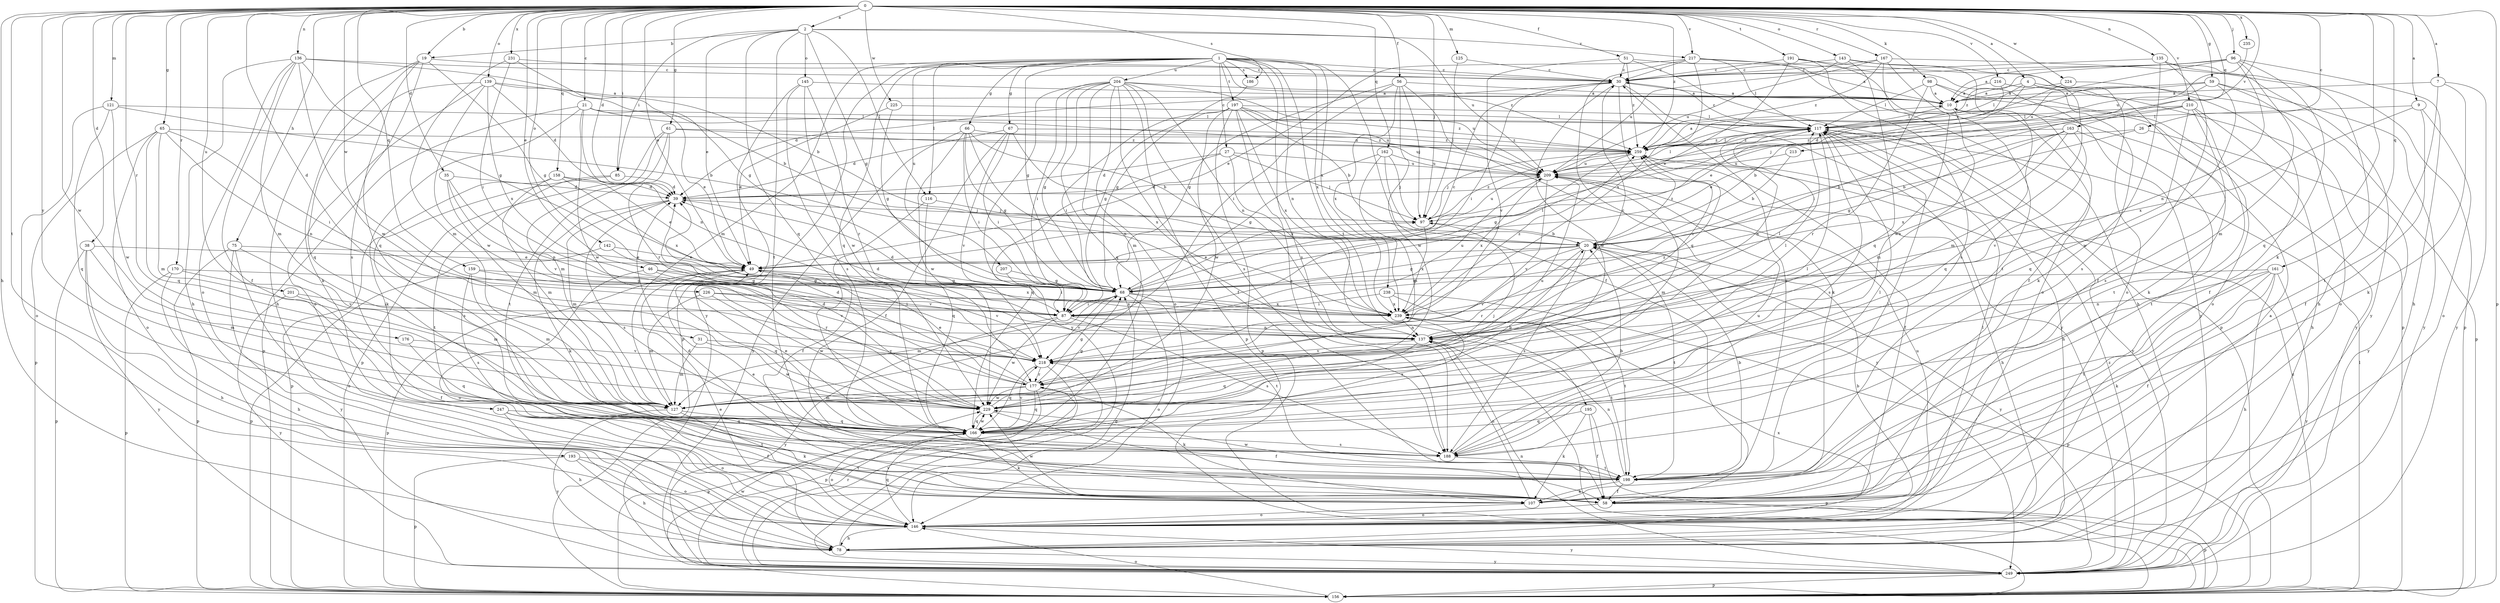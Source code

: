 strict digraph  {
0;
1;
2;
4;
7;
9;
10;
19;
20;
21;
26;
27;
30;
31;
35;
38;
39;
46;
49;
51;
56;
58;
59;
61;
65;
66;
67;
68;
75;
78;
85;
87;
96;
97;
98;
107;
116;
117;
121;
125;
127;
135;
136;
137;
139;
142;
143;
145;
146;
156;
158;
159;
161;
162;
163;
166;
167;
170;
176;
177;
186;
188;
191;
193;
195;
197;
198;
201;
204;
207;
209;
210;
213;
216;
217;
218;
224;
225;
226;
229;
231;
235;
238;
239;
247;
249;
259;
0 -> 2  [label=a];
0 -> 4  [label=a];
0 -> 7  [label=a];
0 -> 9  [label=a];
0 -> 19  [label=b];
0 -> 21  [label=c];
0 -> 26  [label=c];
0 -> 31  [label=d];
0 -> 35  [label=d];
0 -> 38  [label=d];
0 -> 39  [label=d];
0 -> 46  [label=e];
0 -> 49  [label=e];
0 -> 51  [label=f];
0 -> 56  [label=f];
0 -> 59  [label=g];
0 -> 61  [label=g];
0 -> 65  [label=g];
0 -> 75  [label=h];
0 -> 78  [label=h];
0 -> 85  [label=i];
0 -> 96  [label=j];
0 -> 97  [label=j];
0 -> 98  [label=k];
0 -> 107  [label=k];
0 -> 121  [label=m];
0 -> 125  [label=m];
0 -> 135  [label=n];
0 -> 136  [label=n];
0 -> 139  [label=o];
0 -> 142  [label=o];
0 -> 143  [label=o];
0 -> 156  [label=p];
0 -> 158  [label=q];
0 -> 159  [label=q];
0 -> 161  [label=q];
0 -> 162  [label=q];
0 -> 163  [label=q];
0 -> 167  [label=r];
0 -> 170  [label=r];
0 -> 176  [label=r];
0 -> 186  [label=s];
0 -> 191  [label=t];
0 -> 193  [label=t];
0 -> 201  [label=u];
0 -> 210  [label=v];
0 -> 213  [label=v];
0 -> 216  [label=v];
0 -> 217  [label=v];
0 -> 224  [label=w];
0 -> 225  [label=w];
0 -> 226  [label=w];
0 -> 229  [label=w];
0 -> 231  [label=x];
0 -> 235  [label=x];
0 -> 247  [label=y];
0 -> 259  [label=z];
1 -> 27  [label=c];
1 -> 30  [label=c];
1 -> 58  [label=f];
1 -> 66  [label=g];
1 -> 67  [label=g];
1 -> 68  [label=g];
1 -> 116  [label=l];
1 -> 127  [label=m];
1 -> 137  [label=n];
1 -> 166  [label=q];
1 -> 186  [label=s];
1 -> 188  [label=s];
1 -> 195  [label=t];
1 -> 197  [label=t];
1 -> 204  [label=u];
1 -> 207  [label=u];
1 -> 238  [label=x];
1 -> 239  [label=x];
1 -> 249  [label=y];
1 -> 259  [label=z];
2 -> 19  [label=b];
2 -> 49  [label=e];
2 -> 68  [label=g];
2 -> 85  [label=i];
2 -> 116  [label=l];
2 -> 145  [label=o];
2 -> 166  [label=q];
2 -> 198  [label=t];
2 -> 209  [label=u];
2 -> 217  [label=v];
4 -> 10  [label=a];
4 -> 97  [label=j];
4 -> 107  [label=k];
4 -> 117  [label=l];
4 -> 127  [label=m];
4 -> 156  [label=p];
7 -> 10  [label=a];
7 -> 107  [label=k];
7 -> 198  [label=t];
7 -> 249  [label=y];
9 -> 58  [label=f];
9 -> 117  [label=l];
9 -> 146  [label=o];
9 -> 239  [label=x];
10 -> 117  [label=l];
10 -> 127  [label=m];
10 -> 166  [label=q];
19 -> 30  [label=c];
19 -> 68  [label=g];
19 -> 78  [label=h];
19 -> 107  [label=k];
19 -> 166  [label=q];
19 -> 188  [label=s];
20 -> 49  [label=e];
20 -> 68  [label=g];
20 -> 177  [label=r];
20 -> 188  [label=s];
20 -> 198  [label=t];
20 -> 218  [label=v];
20 -> 249  [label=y];
20 -> 259  [label=z];
21 -> 49  [label=e];
21 -> 107  [label=k];
21 -> 117  [label=l];
21 -> 137  [label=n];
21 -> 156  [label=p];
21 -> 209  [label=u];
21 -> 229  [label=w];
26 -> 20  [label=b];
26 -> 249  [label=y];
26 -> 259  [label=z];
27 -> 39  [label=d];
27 -> 97  [label=j];
27 -> 166  [label=q];
27 -> 209  [label=u];
27 -> 239  [label=x];
30 -> 10  [label=a];
30 -> 39  [label=d];
30 -> 87  [label=i];
30 -> 177  [label=r];
30 -> 229  [label=w];
30 -> 249  [label=y];
31 -> 127  [label=m];
31 -> 218  [label=v];
31 -> 229  [label=w];
35 -> 39  [label=d];
35 -> 127  [label=m];
35 -> 137  [label=n];
35 -> 218  [label=v];
38 -> 49  [label=e];
38 -> 78  [label=h];
38 -> 127  [label=m];
38 -> 156  [label=p];
38 -> 249  [label=y];
39 -> 97  [label=j];
39 -> 107  [label=k];
39 -> 127  [label=m];
39 -> 188  [label=s];
46 -> 68  [label=g];
46 -> 146  [label=o];
46 -> 177  [label=r];
46 -> 239  [label=x];
49 -> 68  [label=g];
49 -> 156  [label=p];
49 -> 166  [label=q];
49 -> 218  [label=v];
51 -> 10  [label=a];
51 -> 30  [label=c];
51 -> 156  [label=p];
51 -> 218  [label=v];
51 -> 259  [label=z];
56 -> 10  [label=a];
56 -> 68  [label=g];
56 -> 87  [label=i];
56 -> 97  [label=j];
56 -> 107  [label=k];
56 -> 229  [label=w];
56 -> 239  [label=x];
58 -> 39  [label=d];
58 -> 146  [label=o];
58 -> 156  [label=p];
59 -> 10  [label=a];
59 -> 87  [label=i];
59 -> 146  [label=o];
59 -> 229  [label=w];
59 -> 249  [label=y];
59 -> 259  [label=z];
61 -> 127  [label=m];
61 -> 156  [label=p];
61 -> 177  [label=r];
61 -> 198  [label=t];
61 -> 209  [label=u];
61 -> 259  [label=z];
65 -> 87  [label=i];
65 -> 127  [label=m];
65 -> 137  [label=n];
65 -> 146  [label=o];
65 -> 156  [label=p];
65 -> 166  [label=q];
65 -> 259  [label=z];
66 -> 20  [label=b];
66 -> 68  [label=g];
66 -> 87  [label=i];
66 -> 137  [label=n];
66 -> 229  [label=w];
66 -> 249  [label=y];
66 -> 259  [label=z];
67 -> 39  [label=d];
67 -> 58  [label=f];
67 -> 87  [label=i];
67 -> 218  [label=v];
67 -> 239  [label=x];
67 -> 259  [label=z];
68 -> 30  [label=c];
68 -> 87  [label=i];
68 -> 97  [label=j];
68 -> 117  [label=l];
68 -> 127  [label=m];
68 -> 146  [label=o];
68 -> 198  [label=t];
68 -> 218  [label=v];
68 -> 239  [label=x];
75 -> 49  [label=e];
75 -> 146  [label=o];
75 -> 156  [label=p];
75 -> 218  [label=v];
75 -> 249  [label=y];
78 -> 49  [label=e];
78 -> 68  [label=g];
78 -> 239  [label=x];
78 -> 249  [label=y];
85 -> 39  [label=d];
85 -> 156  [label=p];
85 -> 198  [label=t];
87 -> 39  [label=d];
87 -> 137  [label=n];
87 -> 188  [label=s];
87 -> 209  [label=u];
87 -> 229  [label=w];
87 -> 249  [label=y];
96 -> 10  [label=a];
96 -> 30  [label=c];
96 -> 78  [label=h];
96 -> 127  [label=m];
96 -> 137  [label=n];
96 -> 166  [label=q];
96 -> 209  [label=u];
96 -> 259  [label=z];
97 -> 20  [label=b];
97 -> 209  [label=u];
97 -> 239  [label=x];
97 -> 259  [label=z];
98 -> 10  [label=a];
98 -> 117  [label=l];
98 -> 146  [label=o];
98 -> 177  [label=r];
98 -> 249  [label=y];
107 -> 137  [label=n];
107 -> 146  [label=o];
107 -> 229  [label=w];
116 -> 58  [label=f];
116 -> 97  [label=j];
116 -> 166  [label=q];
117 -> 30  [label=c];
117 -> 78  [label=h];
117 -> 137  [label=n];
117 -> 188  [label=s];
117 -> 249  [label=y];
117 -> 259  [label=z];
121 -> 20  [label=b];
121 -> 117  [label=l];
121 -> 146  [label=o];
121 -> 166  [label=q];
121 -> 229  [label=w];
125 -> 30  [label=c];
125 -> 97  [label=j];
127 -> 107  [label=k];
127 -> 166  [label=q];
127 -> 249  [label=y];
135 -> 30  [label=c];
135 -> 58  [label=f];
135 -> 78  [label=h];
135 -> 107  [label=k];
135 -> 249  [label=y];
136 -> 20  [label=b];
136 -> 30  [label=c];
136 -> 58  [label=f];
136 -> 68  [label=g];
136 -> 78  [label=h];
136 -> 127  [label=m];
136 -> 146  [label=o];
136 -> 229  [label=w];
137 -> 30  [label=c];
137 -> 39  [label=d];
137 -> 117  [label=l];
137 -> 156  [label=p];
137 -> 166  [label=q];
137 -> 218  [label=v];
139 -> 10  [label=a];
139 -> 20  [label=b];
139 -> 39  [label=d];
139 -> 146  [label=o];
139 -> 166  [label=q];
139 -> 229  [label=w];
139 -> 239  [label=x];
142 -> 49  [label=e];
142 -> 156  [label=p];
142 -> 218  [label=v];
143 -> 30  [label=c];
143 -> 58  [label=f];
143 -> 146  [label=o];
143 -> 166  [label=q];
143 -> 209  [label=u];
145 -> 10  [label=a];
145 -> 156  [label=p];
145 -> 177  [label=r];
145 -> 188  [label=s];
145 -> 229  [label=w];
146 -> 10  [label=a];
146 -> 20  [label=b];
146 -> 78  [label=h];
146 -> 117  [label=l];
146 -> 166  [label=q];
146 -> 209  [label=u];
146 -> 249  [label=y];
156 -> 117  [label=l];
156 -> 146  [label=o];
156 -> 259  [label=z];
158 -> 39  [label=d];
158 -> 49  [label=e];
158 -> 127  [label=m];
158 -> 188  [label=s];
158 -> 239  [label=x];
159 -> 68  [label=g];
159 -> 127  [label=m];
159 -> 188  [label=s];
159 -> 218  [label=v];
161 -> 58  [label=f];
161 -> 68  [label=g];
161 -> 78  [label=h];
161 -> 107  [label=k];
161 -> 137  [label=n];
161 -> 198  [label=t];
161 -> 249  [label=y];
162 -> 68  [label=g];
162 -> 97  [label=j];
162 -> 127  [label=m];
162 -> 209  [label=u];
162 -> 249  [label=y];
163 -> 20  [label=b];
163 -> 68  [label=g];
163 -> 137  [label=n];
163 -> 198  [label=t];
163 -> 218  [label=v];
163 -> 239  [label=x];
163 -> 259  [label=z];
166 -> 49  [label=e];
166 -> 107  [label=k];
166 -> 146  [label=o];
166 -> 188  [label=s];
166 -> 218  [label=v];
166 -> 229  [label=w];
166 -> 239  [label=x];
167 -> 30  [label=c];
167 -> 156  [label=p];
167 -> 198  [label=t];
167 -> 209  [label=u];
167 -> 229  [label=w];
167 -> 259  [label=z];
170 -> 68  [label=g];
170 -> 78  [label=h];
170 -> 127  [label=m];
170 -> 156  [label=p];
176 -> 166  [label=q];
176 -> 218  [label=v];
177 -> 39  [label=d];
177 -> 49  [label=e];
177 -> 68  [label=g];
177 -> 107  [label=k];
177 -> 127  [label=m];
177 -> 156  [label=p];
177 -> 166  [label=q];
177 -> 209  [label=u];
177 -> 229  [label=w];
186 -> 68  [label=g];
188 -> 20  [label=b];
188 -> 117  [label=l];
188 -> 198  [label=t];
188 -> 209  [label=u];
191 -> 30  [label=c];
191 -> 49  [label=e];
191 -> 146  [label=o];
191 -> 156  [label=p];
191 -> 188  [label=s];
193 -> 78  [label=h];
193 -> 146  [label=o];
193 -> 156  [label=p];
193 -> 198  [label=t];
195 -> 58  [label=f];
195 -> 107  [label=k];
195 -> 156  [label=p];
195 -> 166  [label=q];
197 -> 20  [label=b];
197 -> 68  [label=g];
197 -> 87  [label=i];
197 -> 117  [label=l];
197 -> 156  [label=p];
197 -> 188  [label=s];
197 -> 209  [label=u];
197 -> 229  [label=w];
197 -> 239  [label=x];
197 -> 259  [label=z];
198 -> 20  [label=b];
198 -> 30  [label=c];
198 -> 49  [label=e];
198 -> 58  [label=f];
198 -> 107  [label=k];
198 -> 117  [label=l];
198 -> 137  [label=n];
198 -> 229  [label=w];
201 -> 58  [label=f];
201 -> 87  [label=i];
201 -> 249  [label=y];
204 -> 10  [label=a];
204 -> 58  [label=f];
204 -> 68  [label=g];
204 -> 87  [label=i];
204 -> 127  [label=m];
204 -> 137  [label=n];
204 -> 146  [label=o];
204 -> 156  [label=p];
204 -> 166  [label=q];
204 -> 188  [label=s];
204 -> 209  [label=u];
204 -> 249  [label=y];
207 -> 68  [label=g];
207 -> 87  [label=i];
209 -> 39  [label=d];
209 -> 78  [label=h];
209 -> 117  [label=l];
209 -> 127  [label=m];
209 -> 218  [label=v];
209 -> 239  [label=x];
210 -> 20  [label=b];
210 -> 49  [label=e];
210 -> 78  [label=h];
210 -> 117  [label=l];
210 -> 166  [label=q];
210 -> 188  [label=s];
210 -> 198  [label=t];
213 -> 20  [label=b];
213 -> 209  [label=u];
216 -> 10  [label=a];
216 -> 49  [label=e];
216 -> 188  [label=s];
217 -> 30  [label=c];
217 -> 49  [label=e];
217 -> 78  [label=h];
217 -> 117  [label=l];
217 -> 166  [label=q];
217 -> 239  [label=x];
217 -> 249  [label=y];
218 -> 117  [label=l];
218 -> 156  [label=p];
218 -> 166  [label=q];
218 -> 177  [label=r];
218 -> 259  [label=z];
224 -> 10  [label=a];
224 -> 39  [label=d];
224 -> 58  [label=f];
225 -> 49  [label=e];
225 -> 68  [label=g];
225 -> 117  [label=l];
226 -> 87  [label=i];
226 -> 127  [label=m];
226 -> 229  [label=w];
226 -> 239  [label=x];
229 -> 20  [label=b];
229 -> 39  [label=d];
229 -> 58  [label=f];
229 -> 68  [label=g];
229 -> 97  [label=j];
229 -> 117  [label=l];
229 -> 166  [label=q];
231 -> 30  [label=c];
231 -> 68  [label=g];
231 -> 87  [label=i];
231 -> 127  [label=m];
235 -> 209  [label=u];
238 -> 87  [label=i];
238 -> 156  [label=p];
238 -> 198  [label=t];
238 -> 239  [label=x];
239 -> 137  [label=n];
239 -> 198  [label=t];
239 -> 259  [label=z];
247 -> 58  [label=f];
247 -> 78  [label=h];
247 -> 146  [label=o];
247 -> 166  [label=q];
247 -> 198  [label=t];
249 -> 137  [label=n];
249 -> 156  [label=p];
249 -> 177  [label=r];
249 -> 218  [label=v];
249 -> 229  [label=w];
249 -> 259  [label=z];
259 -> 10  [label=a];
259 -> 58  [label=f];
259 -> 68  [label=g];
259 -> 97  [label=j];
259 -> 117  [label=l];
259 -> 209  [label=u];
}
